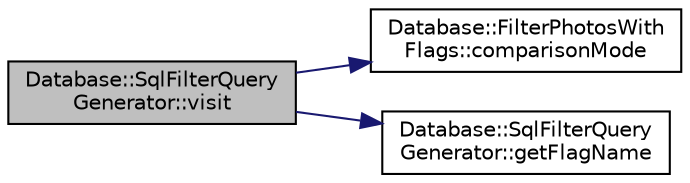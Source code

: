 digraph "Database::SqlFilterQueryGenerator::visit"
{
 // LATEX_PDF_SIZE
  edge [fontname="Helvetica",fontsize="10",labelfontname="Helvetica",labelfontsize="10"];
  node [fontname="Helvetica",fontsize="10",shape=record];
  rankdir="LR";
  Node1 [label="Database::SqlFilterQuery\lGenerator::visit",height=0.2,width=0.4,color="black", fillcolor="grey75", style="filled", fontcolor="black",tooltip=" "];
  Node1 -> Node2 [color="midnightblue",fontsize="10",style="solid",fontname="Helvetica"];
  Node2 [label="Database::FilterPhotosWith\lFlags::comparisonMode",height=0.2,width=0.4,color="black", fillcolor="white", style="filled",URL="$struct_database_1_1_filter_photos_with_flags.html#a9328052a4bffeb1b707d3b5b082b725b",tooltip=" "];
  Node1 -> Node3 [color="midnightblue",fontsize="10",style="solid",fontname="Helvetica"];
  Node3 [label="Database::SqlFilterQuery\lGenerator::getFlagName",height=0.2,width=0.4,color="black", fillcolor="white", style="filled",URL="$class_database_1_1_sql_filter_query_generator.html#abeb26aa881492526b481e810baeb8728",tooltip=" "];
}
